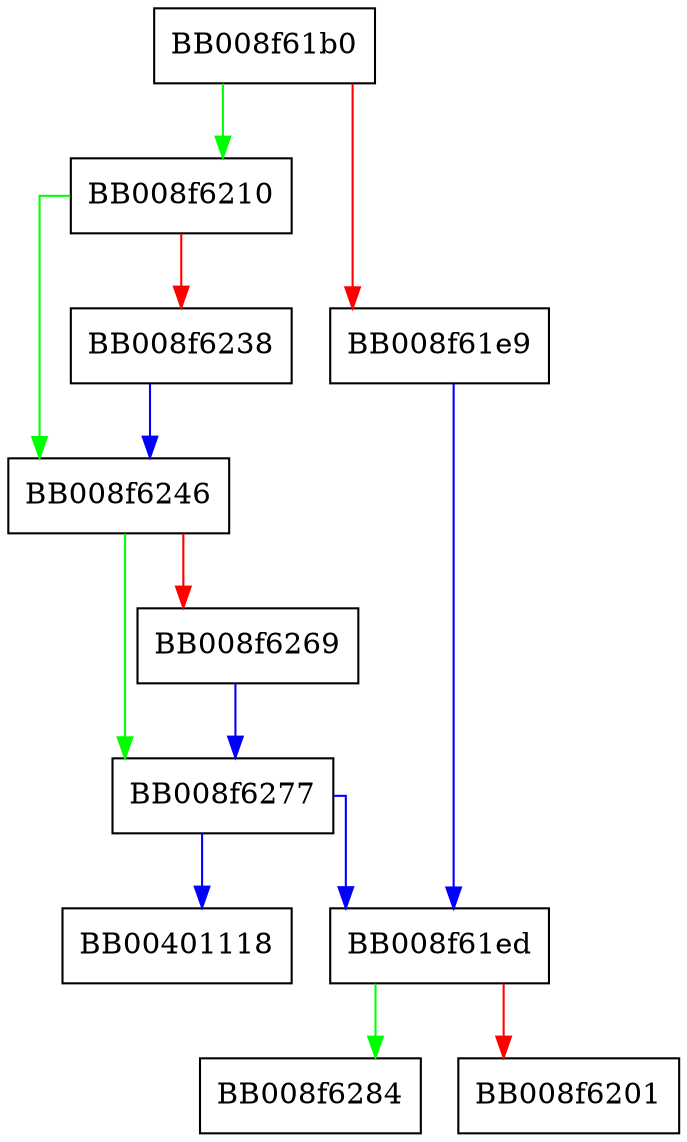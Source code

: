 digraph __gconv_compare_alias {
  node [shape="box"];
  graph [splines=ortho];
  BB008f61b0 -> BB008f6210 [color="green"];
  BB008f61b0 -> BB008f61e9 [color="red"];
  BB008f61e9 -> BB008f61ed [color="blue"];
  BB008f61ed -> BB008f6284 [color="green"];
  BB008f61ed -> BB008f6201 [color="red"];
  BB008f6210 -> BB008f6246 [color="green"];
  BB008f6210 -> BB008f6238 [color="red"];
  BB008f6238 -> BB008f6246 [color="blue"];
  BB008f6246 -> BB008f6277 [color="green"];
  BB008f6246 -> BB008f6269 [color="red"];
  BB008f6269 -> BB008f6277 [color="blue"];
  BB008f6277 -> BB00401118 [color="blue"];
  BB008f6277 -> BB008f61ed [color="blue"];
}